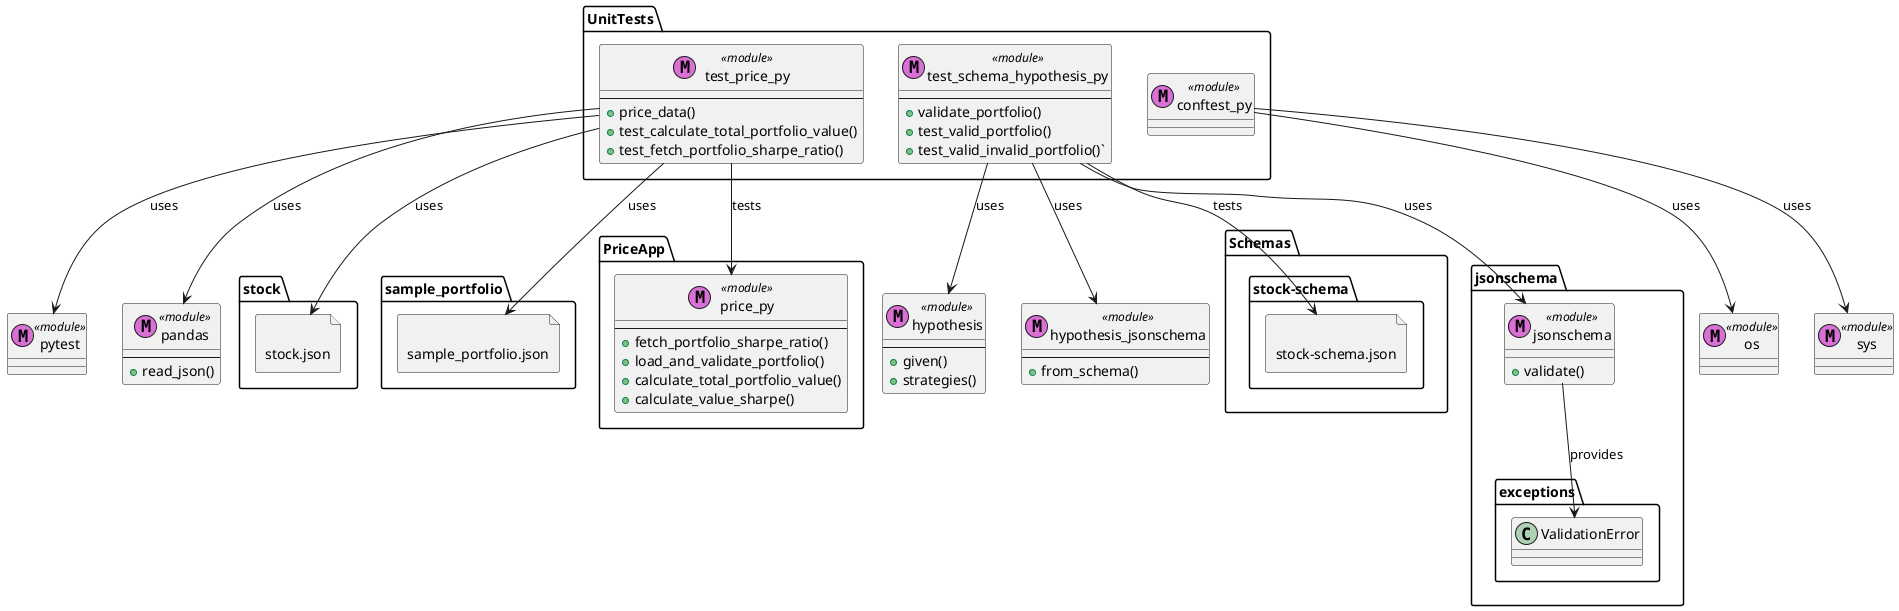 @startuml modules_diagram

' Allow mixing classes and other UML elements (like files)
allowmixing

file "stock.json" << (S, #FFAAAA) >>
file "sample_portfolio.json" << (S, #FFAAAA) >>

package PriceApp {
    class "price_py"  <<module>> << (M,orchid) >> {
        ---
        + fetch_portfolio_sharpe_ratio()
        + load_and_validate_portfolio()
        + calculate_total_portfolio_value()
        + calculate_value_sharpe()
    }
}

package UnitTests {
    class "test_price_py" <<module>> << (M,orchid) >> {
        ---
        + price_data()
        + test_calculate_total_portfolio_value()
        + test_fetch_portfolio_sharpe_ratio()
    }
    class "test_schema_hypothesis_py" <<module>> << (M,orchid) >> {
        ---
        + validate_portfolio()
        + test_valid_portfolio()
        + test_valid_invalid_portfolio()`
    }
    class "conftest_py" <<module>> << (M,orchid) >> {
    }
}

package Schemas {
    file "stock-schema.json" << (S, #FFAAAA) >>
    }

package "jsonschema" {
    class "jsonschema"  <<module>> << (M,orchid) >> {
    + validate()
    }
    class "exceptions.ValidationError" {
    }
    "jsonschema" --> "exceptions.ValidationError" : provides
}

class "os"  <<module>> << (M,orchid) >> {
}

class "sys"  <<module>> << (M,orchid) >> {
}

class "pytest"  <<module>> << (M,orchid) >> {
}

class "hypothesis" <<module>> << (M,orchid) >> {
    ---
    + given()
    + strategies()
}

class "hypothesis_jsonschema" <<module>> << (M,orchid) >> {
    ---
    + from_schema()
}

class "pandas" <<module>> << (M,orchid) >> {
    ---
    + read_json()
}

"UnitTests.test_price_py" -down-> "sample_portfolio.json" : uses
"UnitTests.test_price_py" -down-> "stock.json" : uses
"UnitTests.test_price_py" -down-> "pytest" : uses
"UnitTests.test_price_py" -down-> "pandas" : uses
"UnitTests.test_price_py" -down-> "PriceApp.price_py" : tests
"UnitTests.test_schema_hypothesis_py" -down-> "Schemas.stock-schema.json" : tests
"UnitTests.test_schema_hypothesis_py" -down-> "hypothesis_jsonschema" : uses
"UnitTests.test_schema_hypothesis_py" -down-> "hypothesis" : uses
"UnitTests.test_schema_hypothesis_py" -down-> "jsonschema.jsonschema" : uses
"UnitTests.conftest_py" -down-> "os" : uses
"UnitTests.conftest_py" -down-> "sys" : uses

@enduml